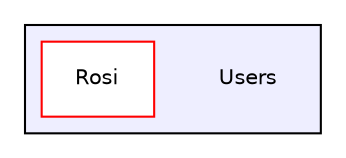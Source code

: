digraph G {
  bgcolor=transparent;
  compound=true
  node [ fontsize=10, fontname="Helvetica"];
  edge [ labelfontsize=9, labelfontname="Helvetica"];
  subgraph clusterdir_C_3A_2FUsers_2F {
    graph [ bgcolor="#eeeeff", pencolor="black", label="" URL="dir_C_3A_2FUsers_2F.html"];
    dir_C_3A_2FUsers_2F [shape=plaintext label="Users"];
    dir_C_3A_2FUsers_2FRosi_2F [shape=box label="Rosi" color="red" fillcolor="white" style="filled" URL="dir_C_3A_2FUsers_2FRosi_2F.html"];
  }
}
